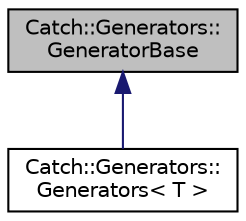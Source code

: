 digraph "Catch::Generators::GeneratorBase"
{
  edge [fontname="Helvetica",fontsize="10",labelfontname="Helvetica",labelfontsize="10"];
  node [fontname="Helvetica",fontsize="10",shape=record];
  Node1 [label="Catch::Generators::\lGeneratorBase",height=0.2,width=0.4,color="black", fillcolor="grey75", style="filled", fontcolor="black"];
  Node1 -> Node2 [dir="back",color="midnightblue",fontsize="10",style="solid"];
  Node2 [label="Catch::Generators::\lGenerators\< T \>",height=0.2,width=0.4,color="black", fillcolor="white", style="filled",URL="$structCatch_1_1Generators_1_1Generators.html"];
}

